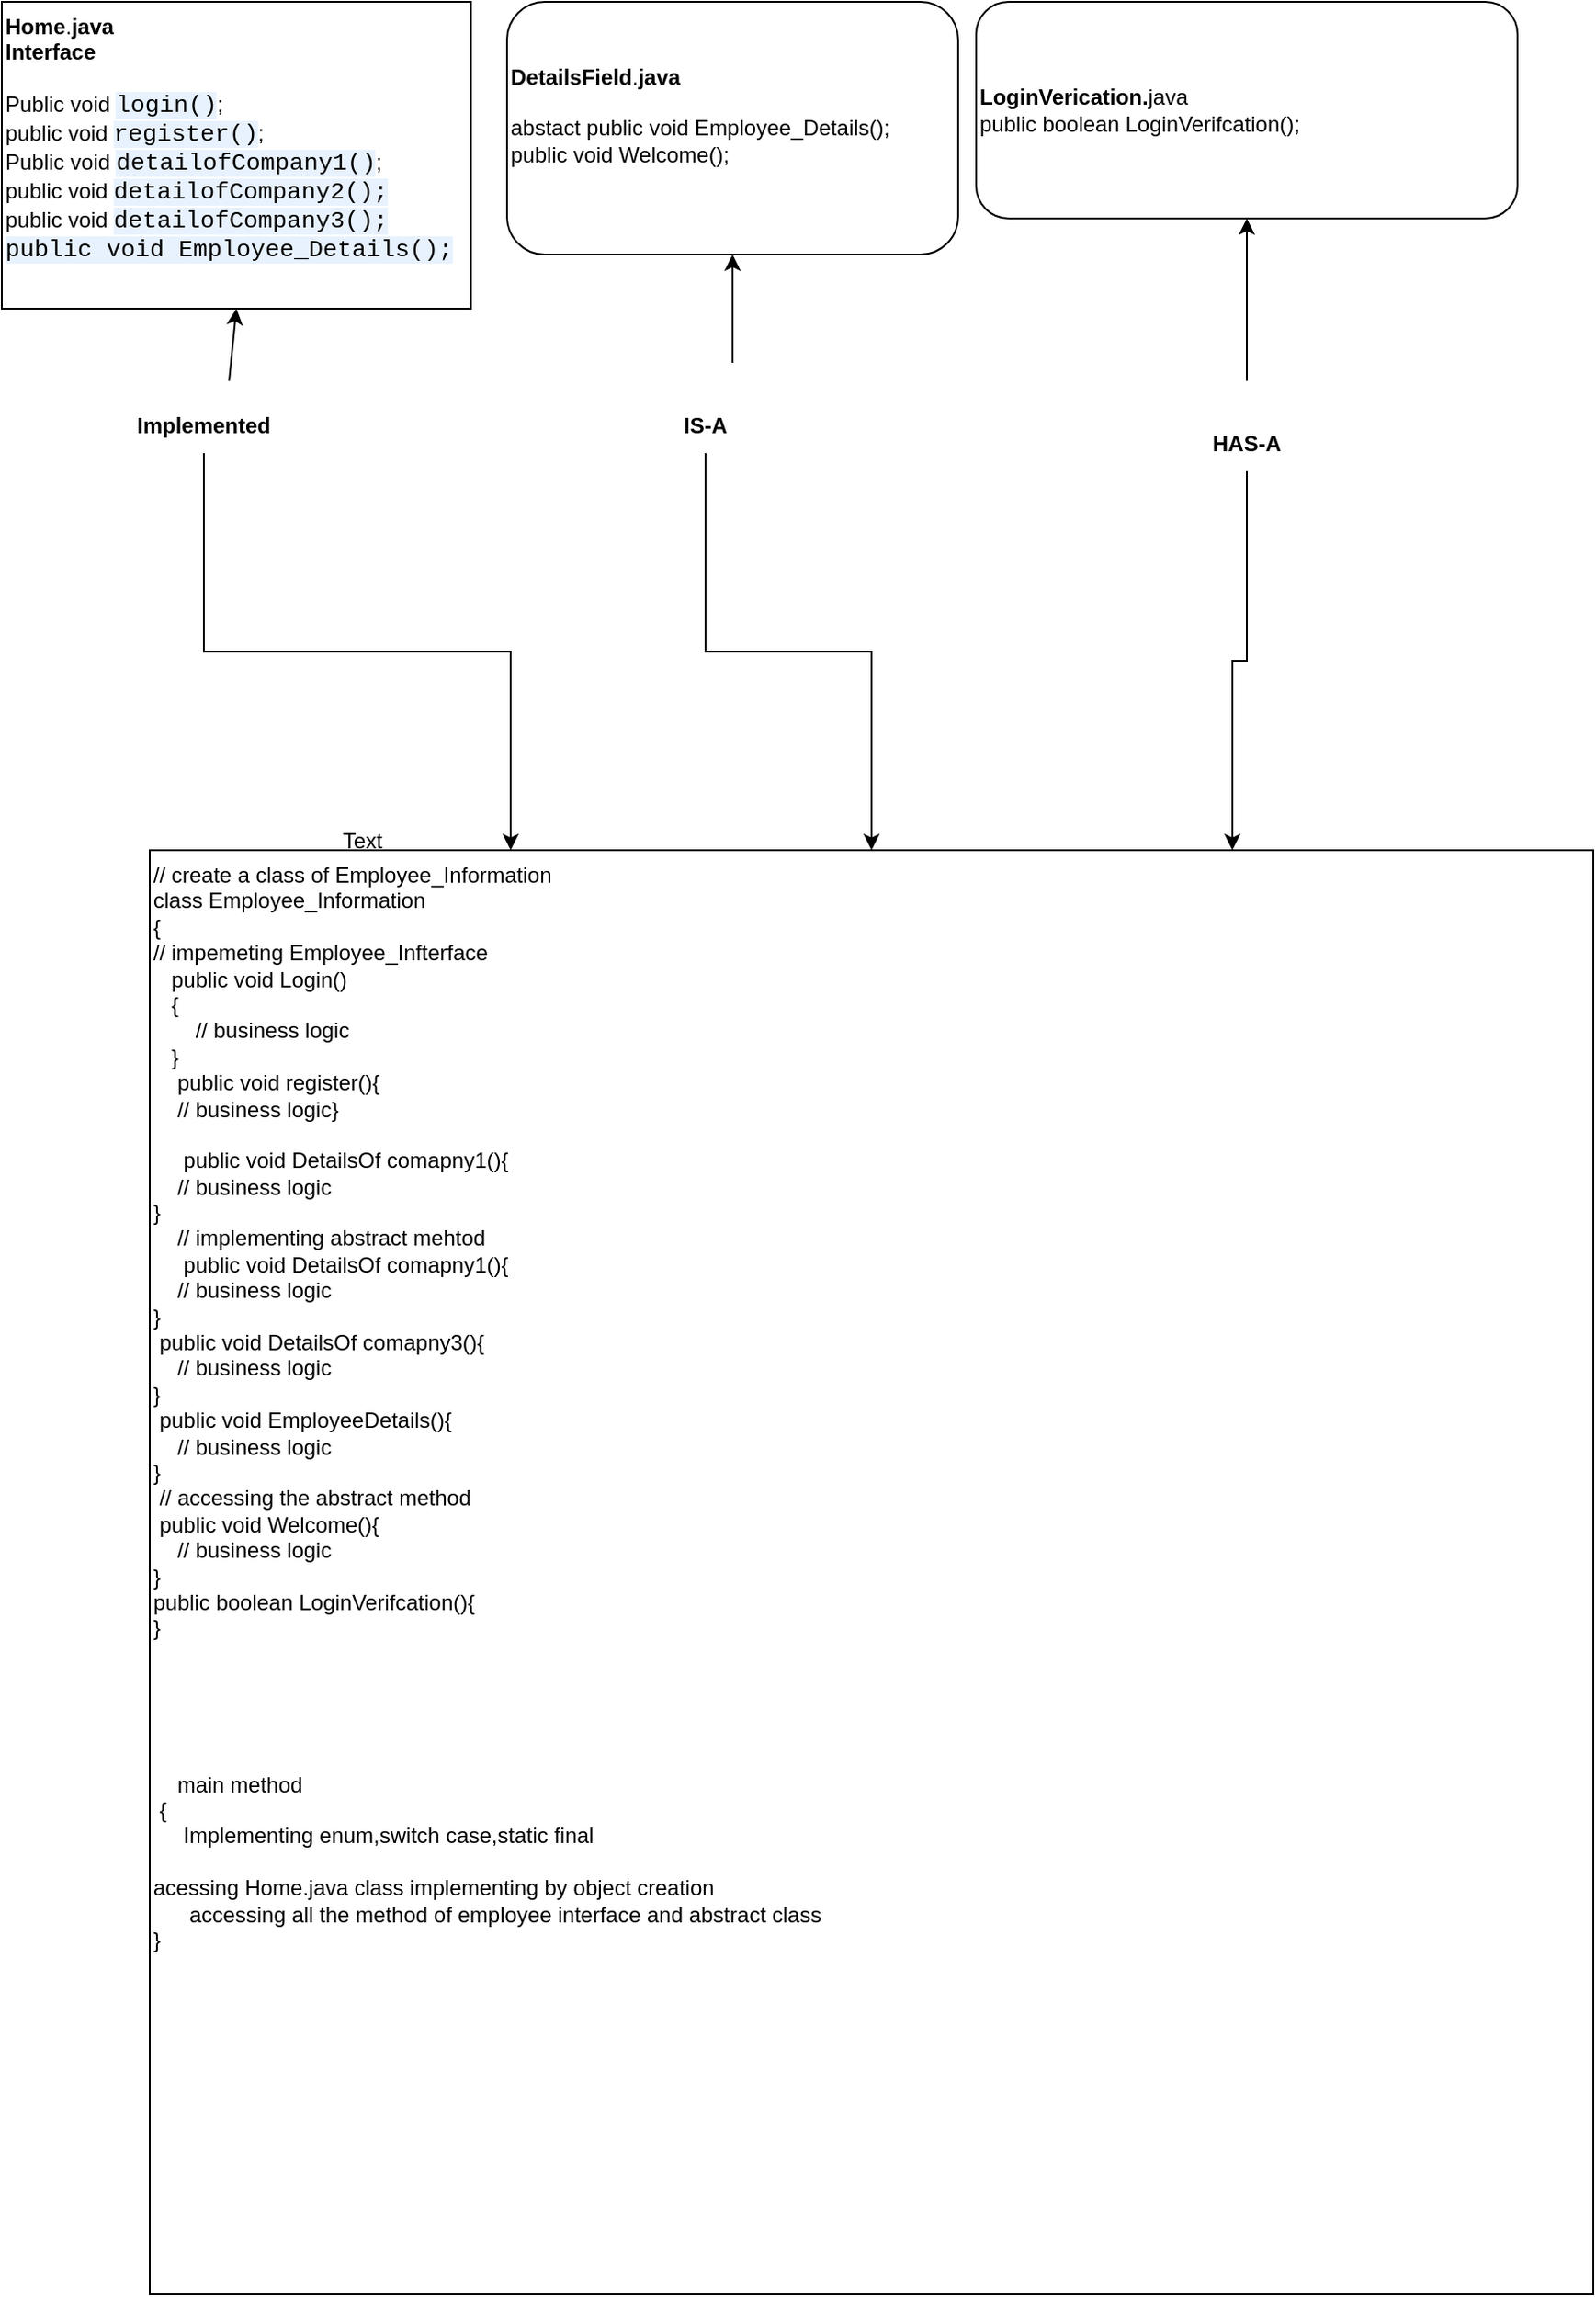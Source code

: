 <mxfile version="24.7.7">
  <diagram name="Page-1" id="WS8-BDc0i_rZHXzA7GtR">
    <mxGraphModel dx="1134" dy="703" grid="1" gridSize="10" guides="1" tooltips="1" connect="1" arrows="1" fold="1" page="1" pageScale="1" pageWidth="850" pageHeight="1100" math="0" shadow="0">
      <root>
        <mxCell id="0" />
        <mxCell id="1" parent="0" />
        <mxCell id="9m2cYU1BHPZYiaqyaieb-2" value="&lt;b&gt;Home&lt;/b&gt;.&lt;b&gt;java&lt;/b&gt;&lt;div&gt;&lt;b&gt;Interface&lt;br&gt;&lt;/b&gt;&lt;div&gt;&amp;nbsp;&amp;nbsp;&lt;/div&gt;&lt;div&gt;Public void&amp;nbsp;&lt;span style=&quot;background-color: rgb(232, 242, 254); font-family: &amp;quot;Courier New&amp;quot;; font-size: 10pt; white-space: pre;&quot;&gt;login()&lt;/span&gt;&lt;span style=&quot;background-color: initial;&quot;&gt;;&lt;/span&gt;&lt;/div&gt;&lt;div&gt;public void&amp;nbsp;&lt;span style=&quot;background-color: rgb(232, 242, 254); font-family: &amp;quot;Courier New&amp;quot;; font-size: 10pt; white-space: pre;&quot;&gt;register()&lt;/span&gt;&lt;span style=&quot;background-color: initial;&quot;&gt;;&lt;/span&gt;&lt;/div&gt;&lt;div&gt;Public void&amp;nbsp;&lt;span style=&quot;background-color: rgb(232, 242, 254); font-family: &amp;quot;Courier New&amp;quot;; font-size: 10pt; white-space: pre;&quot;&gt;detailofCompany1()&lt;/span&gt;&lt;span style=&quot;background-color: initial;&quot;&gt;;&lt;/span&gt;&lt;/div&gt;&lt;div&gt;&lt;span style=&quot;background-color: initial;&quot;&gt;public void&amp;nbsp;&lt;/span&gt;&lt;span style=&quot;background-color: rgb(232, 242, 254); font-family: &amp;quot;Courier New&amp;quot;; font-size: 10pt; white-space: pre;&quot;&gt;detailofCompany2();&lt;/span&gt;&lt;/div&gt;&lt;div&gt;public void&amp;nbsp;&lt;span style=&quot;background-color: rgb(232, 242, 254); font-family: &amp;quot;Courier New&amp;quot;; font-size: 10pt; white-space: pre;&quot;&gt;detailofCompany3();&lt;/span&gt;&lt;/div&gt;&lt;div&gt;&lt;span style=&quot;background-color: rgb(232, 242, 254); font-family: &amp;quot;Courier New&amp;quot;; font-size: 10pt; white-space: pre;&quot;&gt;public void &lt;/span&gt;&lt;span style=&quot;background-color: rgb(232, 242, 254); font-family: &amp;quot;Courier New&amp;quot;; font-size: 10pt; white-space: pre;&quot;&gt;Employee_Details();&lt;/span&gt;&lt;/div&gt;&lt;div&gt;&lt;span style=&quot;background-color: rgb(232, 242, 254); font-family: &amp;quot;Courier New&amp;quot;; font-size: 10pt; white-space: pre;&quot;&gt;&lt;br&gt;&lt;/span&gt;&lt;/div&gt;&lt;div&gt;&lt;div&gt;&lt;br&gt;&lt;/div&gt;&lt;/div&gt;&lt;/div&gt;" style="rounded=0;whiteSpace=wrap;html=1;align=left;verticalAlign=top;" parent="1" vertex="1">
          <mxGeometry x="70" y="140" width="260" height="170" as="geometry" />
        </mxCell>
        <mxCell id="9m2cYU1BHPZYiaqyaieb-7" value="&lt;div&gt;&lt;b&gt;DetailsField&lt;/b&gt;.&lt;b&gt;java&lt;/b&gt;&lt;/div&gt;&lt;div&gt;&lt;b&gt;&lt;br&gt;&lt;/b&gt;&lt;div&gt;abstact public void Employee_Details();&lt;/div&gt;&lt;div&gt;public void Welcome();&lt;/div&gt;&lt;div&gt;&lt;br&gt;&lt;/div&gt;&lt;/div&gt;" style="rounded=1;whiteSpace=wrap;html=1;align=left;" parent="1" vertex="1">
          <mxGeometry x="350" y="140" width="250" height="140" as="geometry" />
        </mxCell>
        <mxCell id="9m2cYU1BHPZYiaqyaieb-9" value="&lt;b&gt;LoginVerication.&lt;/b&gt;java&lt;div&gt;public boolean LoginVerifcation();&lt;/div&gt;" style="rounded=1;whiteSpace=wrap;html=1;align=left;" parent="1" vertex="1">
          <mxGeometry x="610" y="140" width="300" height="120" as="geometry" />
        </mxCell>
        <mxCell id="9m2cYU1BHPZYiaqyaieb-11" value="" style="endArrow=classic;html=1;rounded=0;entryX=0.5;entryY=1;entryDx=0;entryDy=0;" parent="1" target="9m2cYU1BHPZYiaqyaieb-7" edge="1">
          <mxGeometry width="50" height="50" relative="1" as="geometry">
            <mxPoint x="475" y="340" as="sourcePoint" />
            <mxPoint x="450" y="230" as="targetPoint" />
          </mxGeometry>
        </mxCell>
        <mxCell id="9m2cYU1BHPZYiaqyaieb-12" value="" style="endArrow=classic;html=1;rounded=0;entryX=0.5;entryY=1;entryDx=0;entryDy=0;" parent="1" target="9m2cYU1BHPZYiaqyaieb-2" edge="1">
          <mxGeometry width="50" height="50" relative="1" as="geometry">
            <mxPoint x="196" y="350" as="sourcePoint" />
            <mxPoint x="450" y="230" as="targetPoint" />
          </mxGeometry>
        </mxCell>
        <mxCell id="74nNFIbeCmRwLUeOMIad-1" value="" style="endArrow=classic;html=1;rounded=0;entryX=0.5;entryY=1;entryDx=0;entryDy=0;" parent="1" target="9m2cYU1BHPZYiaqyaieb-9" edge="1">
          <mxGeometry width="50" height="50" relative="1" as="geometry">
            <mxPoint x="760" y="350" as="sourcePoint" />
            <mxPoint x="410" y="350" as="targetPoint" />
          </mxGeometry>
        </mxCell>
        <mxCell id="74nNFIbeCmRwLUeOMIad-2" value="// create a class of Employee_Information&lt;div&gt;class Employee_Information&lt;/div&gt;&lt;div&gt;{&lt;/div&gt;&lt;div&gt;// impemeting Employee_Infterface&lt;/div&gt;&lt;div&gt;&amp;nbsp; &amp;nbsp;public void Login()&lt;/div&gt;&lt;div&gt;&amp;nbsp; &amp;nbsp;{&amp;nbsp;&amp;nbsp;&lt;/div&gt;&lt;div&gt;&amp;nbsp; &amp;nbsp; &amp;nbsp; &amp;nbsp;// business logic&lt;/div&gt;&lt;div&gt;&amp;nbsp; &amp;nbsp;}&lt;/div&gt;&lt;div&gt;&amp;nbsp; &amp;nbsp; public void register(){&lt;/div&gt;&lt;div&gt;&amp;nbsp; &amp;nbsp; // business logic}&lt;/div&gt;&lt;div&gt;&lt;br&gt;&lt;/div&gt;&lt;div&gt;&amp;nbsp; &amp;nbsp; &amp;nbsp;public void DetailsOf comapny1(){&lt;/div&gt;&lt;div&gt;&amp;nbsp; &amp;nbsp; // business logic&lt;/div&gt;&lt;div&gt;}&lt;/div&gt;&lt;div&gt;&amp;nbsp; &amp;nbsp; // implementing abstract mehtod&lt;/div&gt;&lt;div&gt;&amp;nbsp; &amp;nbsp;&amp;nbsp;&lt;span style=&quot;background-color: initial;&quot;&gt;&amp;nbsp;public void DetailsOf comapny1(){&lt;/span&gt;&lt;/div&gt;&lt;div&gt;&amp;nbsp; &amp;nbsp; // business logic&lt;/div&gt;&lt;div&gt;}&lt;/div&gt;&lt;div&gt;&lt;div&gt;&amp;nbsp;public void DetailsOf comapny3(){&lt;/div&gt;&lt;div&gt;&amp;nbsp; &amp;nbsp; // business logic&lt;/div&gt;&lt;div&gt;}&lt;/div&gt;&lt;/div&gt;&lt;div&gt;&lt;div&gt;&amp;nbsp;public void EmployeeDetails(){&lt;/div&gt;&lt;div&gt;&amp;nbsp; &amp;nbsp; // business logic&lt;/div&gt;&lt;div&gt;}&lt;/div&gt;&lt;/div&gt;&lt;div&gt;&amp;nbsp;// accessing the abstract method&lt;/div&gt;&lt;div&gt;&lt;div&gt;&amp;nbsp;public void Welcome(){&lt;/div&gt;&lt;div&gt;&amp;nbsp; &amp;nbsp; // business logic&lt;/div&gt;&lt;div&gt;}&lt;/div&gt;&lt;/div&gt;&lt;div&gt;public boolean LoginVerifcation(){&lt;br&gt;&lt;/div&gt;&lt;div&gt;}&lt;/div&gt;&lt;div&gt;&lt;br&gt;&lt;/div&gt;&lt;div&gt;&lt;br&gt;&lt;/div&gt;&lt;div&gt;&lt;br&gt;&lt;/div&gt;&lt;div&gt;&lt;br&gt;&lt;/div&gt;&lt;div&gt;&lt;br&gt;&lt;/div&gt;&lt;div&gt;&amp;nbsp; &amp;nbsp; main method&lt;/div&gt;&lt;div&gt;&amp;nbsp;{&lt;/div&gt;&lt;div&gt;&amp;nbsp; &amp;nbsp; &amp;nbsp;Implementing enum,switch case,static final&lt;/div&gt;&lt;div&gt;&lt;br&gt;&lt;/div&gt;&lt;div&gt;acessing Home.java class implementing by object creation&lt;/div&gt;&lt;div&gt;&amp;nbsp; &amp;nbsp; &amp;nbsp; accessing all the method of employee interface and abstract class&lt;/div&gt;&lt;div&gt;}&lt;/div&gt;&lt;div&gt;&lt;br&gt;&lt;/div&gt;" style="whiteSpace=wrap;html=1;aspect=fixed;verticalAlign=top;align=left;" parent="1" vertex="1">
          <mxGeometry x="152" y="610" width="800" height="800" as="geometry" />
        </mxCell>
        <mxCell id="74nNFIbeCmRwLUeOMIad-4" value="Text" style="text;html=1;align=center;verticalAlign=middle;whiteSpace=wrap;rounded=0;" parent="1" vertex="1">
          <mxGeometry x="240" y="590" width="60" height="30" as="geometry" />
        </mxCell>
        <mxCell id="74nNFIbeCmRwLUeOMIad-7" style="edgeStyle=orthogonalEdgeStyle;rounded=0;orthogonalLoop=1;jettySize=auto;html=1;exitX=0.5;exitY=1;exitDx=0;exitDy=0;entryX=0.25;entryY=0;entryDx=0;entryDy=0;" parent="1" source="74nNFIbeCmRwLUeOMIad-6" target="74nNFIbeCmRwLUeOMIad-2" edge="1">
          <mxGeometry relative="1" as="geometry" />
        </mxCell>
        <mxCell id="74nNFIbeCmRwLUeOMIad-6" value="&lt;b&gt;Implemented&lt;/b&gt;" style="text;html=1;align=center;verticalAlign=middle;whiteSpace=wrap;rounded=0;" parent="1" vertex="1">
          <mxGeometry x="152" y="360" width="60" height="30" as="geometry" />
        </mxCell>
        <mxCell id="74nNFIbeCmRwLUeOMIad-9" value="" style="edgeStyle=orthogonalEdgeStyle;rounded=0;orthogonalLoop=1;jettySize=auto;html=1;" parent="1" source="74nNFIbeCmRwLUeOMIad-8" target="74nNFIbeCmRwLUeOMIad-2" edge="1">
          <mxGeometry relative="1" as="geometry" />
        </mxCell>
        <mxCell id="74nNFIbeCmRwLUeOMIad-8" value="&lt;b&gt;IS-A&lt;/b&gt;" style="text;html=1;align=center;verticalAlign=middle;whiteSpace=wrap;rounded=0;" parent="1" vertex="1">
          <mxGeometry x="430" y="360" width="60" height="30" as="geometry" />
        </mxCell>
        <mxCell id="74nNFIbeCmRwLUeOMIad-11" style="edgeStyle=orthogonalEdgeStyle;rounded=0;orthogonalLoop=1;jettySize=auto;html=1;exitX=0.5;exitY=1;exitDx=0;exitDy=0;entryX=0.75;entryY=0;entryDx=0;entryDy=0;" parent="1" source="74nNFIbeCmRwLUeOMIad-10" target="74nNFIbeCmRwLUeOMIad-2" edge="1">
          <mxGeometry relative="1" as="geometry" />
        </mxCell>
        <mxCell id="74nNFIbeCmRwLUeOMIad-10" value="HAS-A" style="text;html=1;align=center;verticalAlign=middle;whiteSpace=wrap;rounded=0;fontStyle=1" parent="1" vertex="1">
          <mxGeometry x="690" y="370" width="140" height="30" as="geometry" />
        </mxCell>
      </root>
    </mxGraphModel>
  </diagram>
</mxfile>
